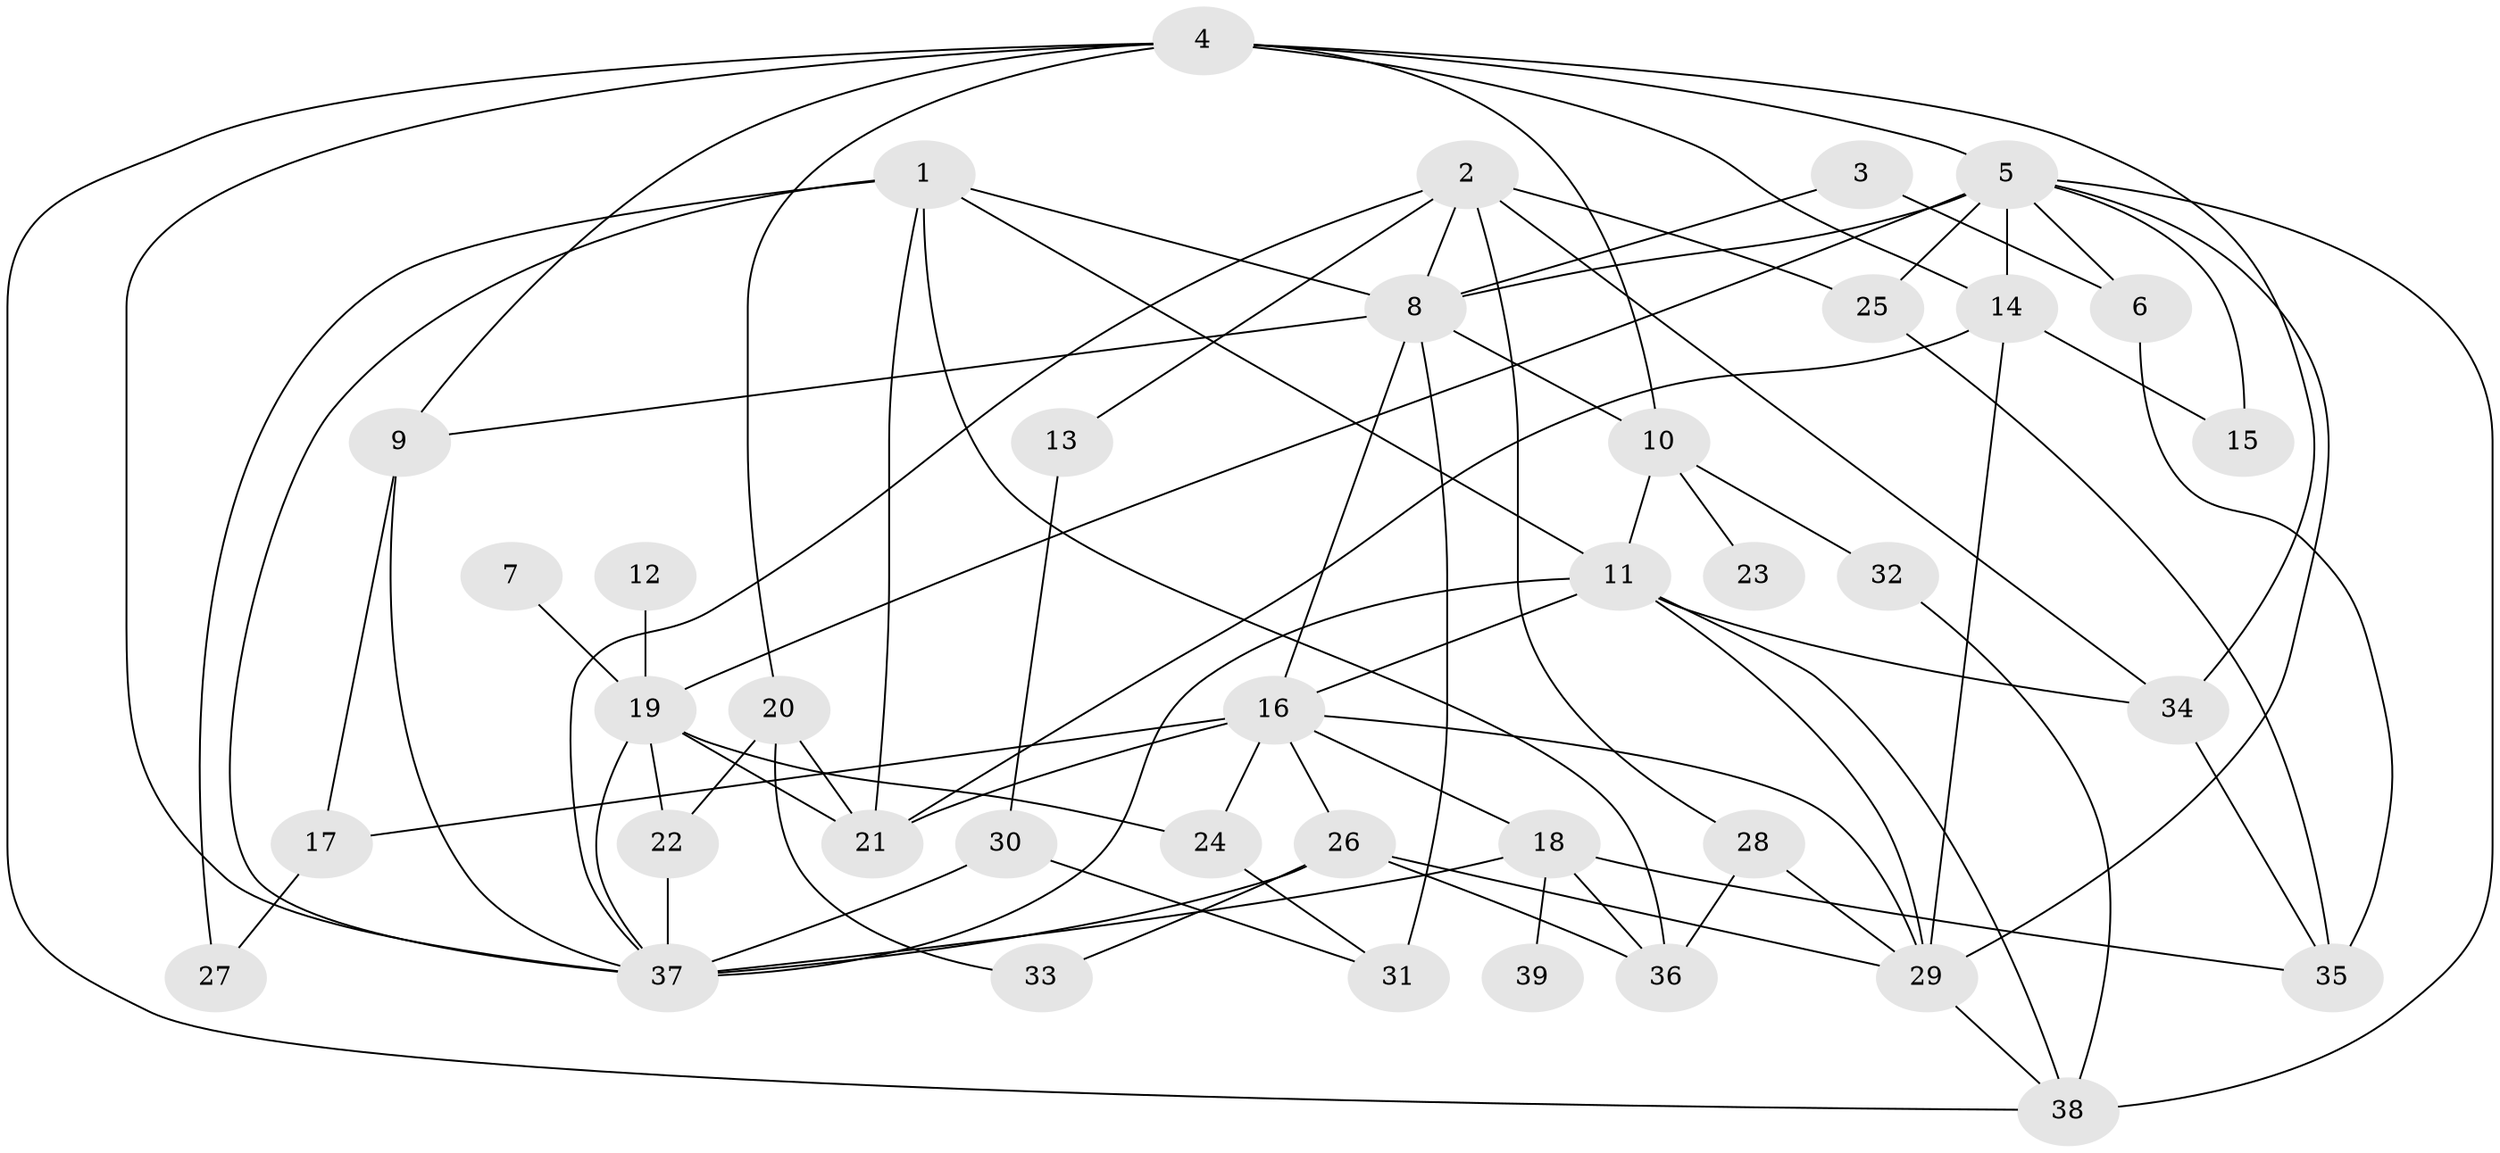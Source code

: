 // original degree distribution, {5: 0.0546875, 8: 0.0078125, 7: 0.015625, 6: 0.0546875, 3: 0.25, 4: 0.1484375, 2: 0.2734375, 1: 0.1953125}
// Generated by graph-tools (version 1.1) at 2025/36/03/04/25 23:36:00]
// undirected, 39 vertices, 83 edges
graph export_dot {
  node [color=gray90,style=filled];
  1;
  2;
  3;
  4;
  5;
  6;
  7;
  8;
  9;
  10;
  11;
  12;
  13;
  14;
  15;
  16;
  17;
  18;
  19;
  20;
  21;
  22;
  23;
  24;
  25;
  26;
  27;
  28;
  29;
  30;
  31;
  32;
  33;
  34;
  35;
  36;
  37;
  38;
  39;
  1 -- 8 [weight=1.0];
  1 -- 11 [weight=1.0];
  1 -- 21 [weight=1.0];
  1 -- 27 [weight=1.0];
  1 -- 36 [weight=1.0];
  1 -- 37 [weight=1.0];
  2 -- 8 [weight=1.0];
  2 -- 13 [weight=1.0];
  2 -- 25 [weight=1.0];
  2 -- 28 [weight=1.0];
  2 -- 34 [weight=1.0];
  2 -- 37 [weight=1.0];
  3 -- 6 [weight=1.0];
  3 -- 8 [weight=1.0];
  4 -- 5 [weight=1.0];
  4 -- 9 [weight=1.0];
  4 -- 10 [weight=1.0];
  4 -- 14 [weight=1.0];
  4 -- 20 [weight=1.0];
  4 -- 34 [weight=1.0];
  4 -- 37 [weight=1.0];
  4 -- 38 [weight=1.0];
  5 -- 6 [weight=1.0];
  5 -- 8 [weight=2.0];
  5 -- 14 [weight=2.0];
  5 -- 15 [weight=1.0];
  5 -- 19 [weight=1.0];
  5 -- 25 [weight=1.0];
  5 -- 29 [weight=1.0];
  5 -- 38 [weight=2.0];
  6 -- 35 [weight=1.0];
  7 -- 19 [weight=1.0];
  8 -- 9 [weight=1.0];
  8 -- 10 [weight=1.0];
  8 -- 16 [weight=2.0];
  8 -- 31 [weight=3.0];
  9 -- 17 [weight=1.0];
  9 -- 37 [weight=1.0];
  10 -- 11 [weight=1.0];
  10 -- 23 [weight=1.0];
  10 -- 32 [weight=1.0];
  11 -- 16 [weight=1.0];
  11 -- 29 [weight=2.0];
  11 -- 34 [weight=1.0];
  11 -- 37 [weight=1.0];
  11 -- 38 [weight=1.0];
  12 -- 19 [weight=1.0];
  13 -- 30 [weight=1.0];
  14 -- 15 [weight=1.0];
  14 -- 21 [weight=1.0];
  14 -- 29 [weight=1.0];
  16 -- 17 [weight=1.0];
  16 -- 18 [weight=2.0];
  16 -- 21 [weight=1.0];
  16 -- 24 [weight=1.0];
  16 -- 26 [weight=1.0];
  16 -- 29 [weight=1.0];
  17 -- 27 [weight=1.0];
  18 -- 35 [weight=1.0];
  18 -- 36 [weight=1.0];
  18 -- 37 [weight=1.0];
  18 -- 39 [weight=1.0];
  19 -- 21 [weight=1.0];
  19 -- 22 [weight=1.0];
  19 -- 24 [weight=1.0];
  19 -- 37 [weight=1.0];
  20 -- 21 [weight=1.0];
  20 -- 22 [weight=1.0];
  20 -- 33 [weight=1.0];
  22 -- 37 [weight=1.0];
  24 -- 31 [weight=1.0];
  25 -- 35 [weight=1.0];
  26 -- 29 [weight=1.0];
  26 -- 33 [weight=1.0];
  26 -- 36 [weight=1.0];
  26 -- 37 [weight=1.0];
  28 -- 29 [weight=1.0];
  28 -- 36 [weight=1.0];
  29 -- 38 [weight=2.0];
  30 -- 31 [weight=1.0];
  30 -- 37 [weight=2.0];
  32 -- 38 [weight=1.0];
  34 -- 35 [weight=1.0];
}
